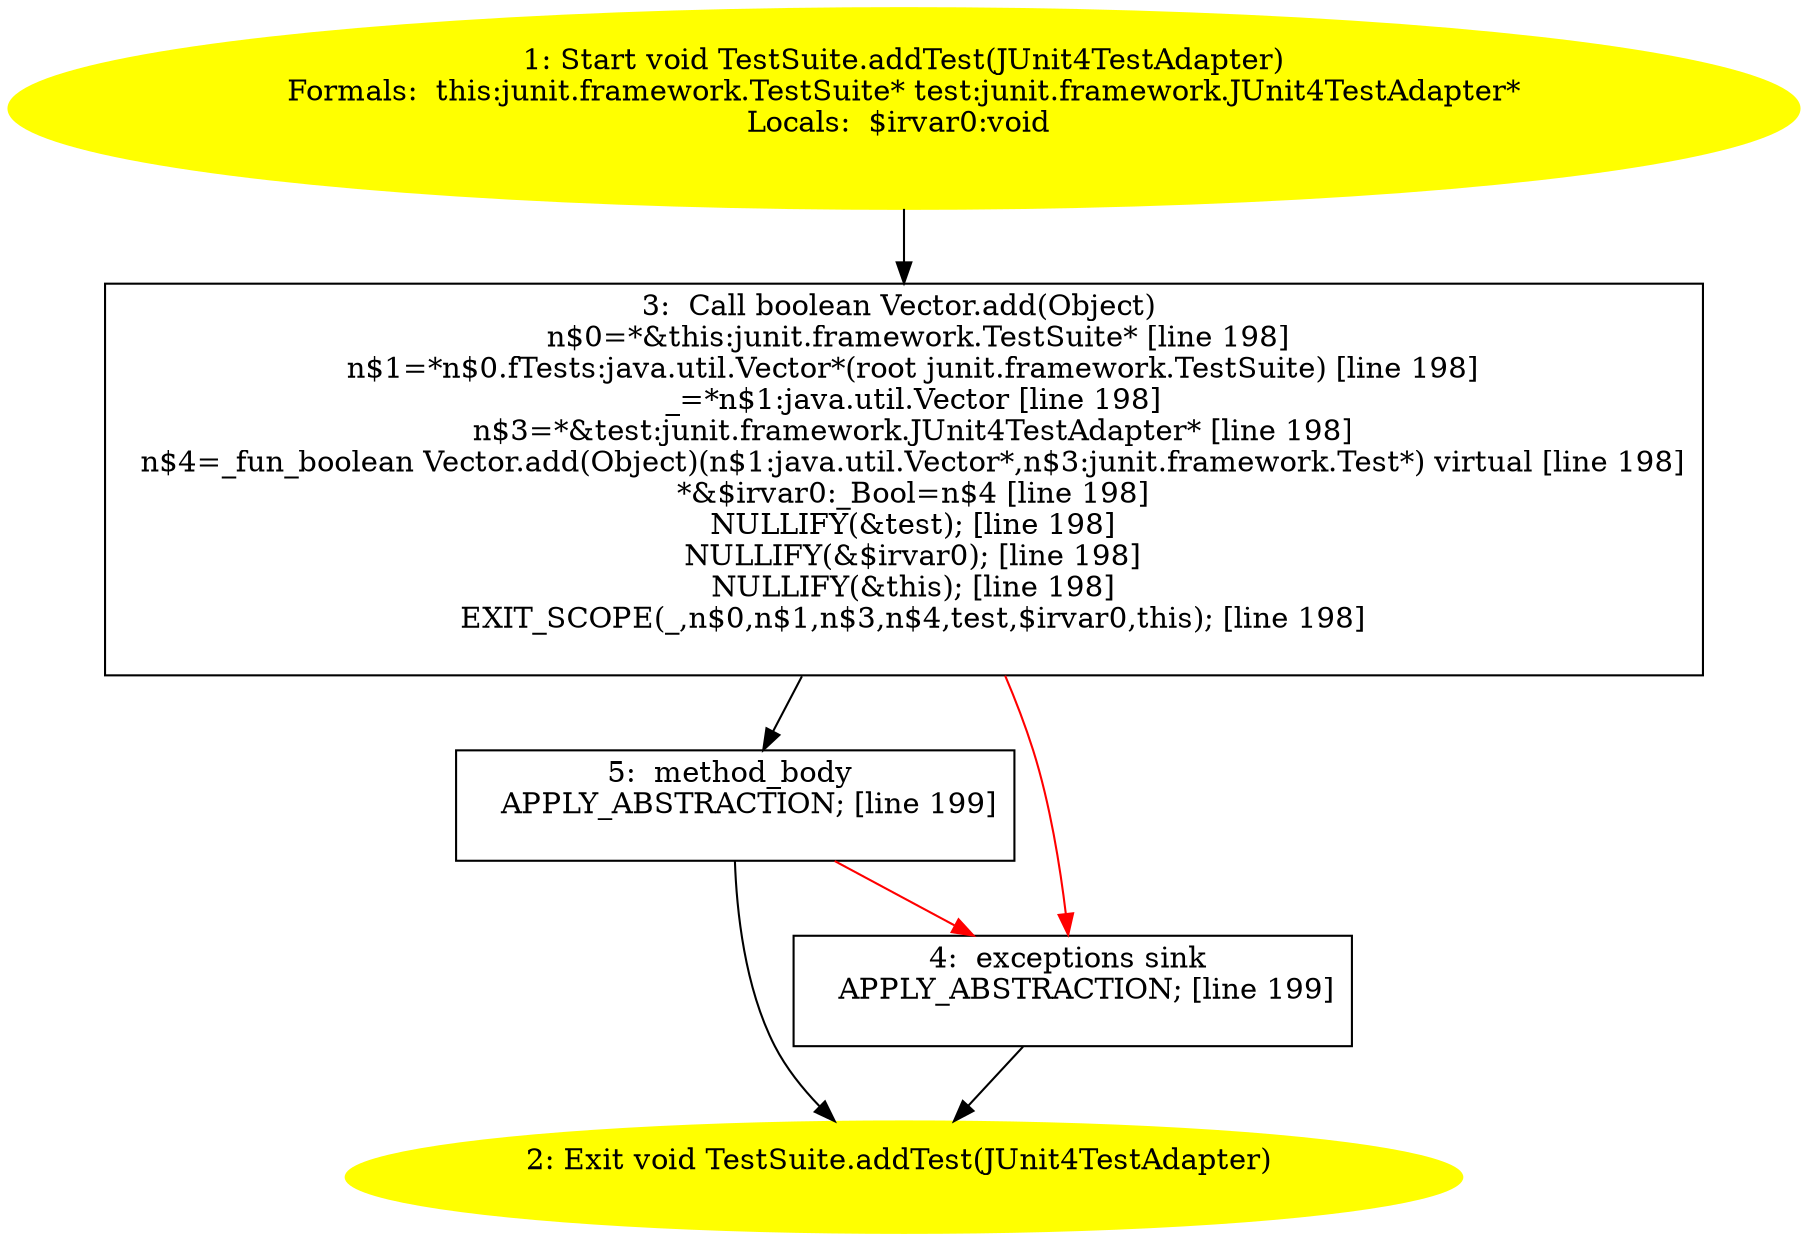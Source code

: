 /* @generated */
digraph cfg {
"junit.framework.TestSuite.addTest(junit.framework.JUnit4TestAdapter):void.5e25425853549f1e2d8365ca73200a60_1" [label="1: Start void TestSuite.addTest(JUnit4TestAdapter)\nFormals:  this:junit.framework.TestSuite* test:junit.framework.JUnit4TestAdapter*\nLocals:  $irvar0:void \n  " color=yellow style=filled]
	

	 "junit.framework.TestSuite.addTest(junit.framework.JUnit4TestAdapter):void.5e25425853549f1e2d8365ca73200a60_1" -> "junit.framework.TestSuite.addTest(junit.framework.JUnit4TestAdapter):void.5e25425853549f1e2d8365ca73200a60_3" ;
"junit.framework.TestSuite.addTest(junit.framework.JUnit4TestAdapter):void.5e25425853549f1e2d8365ca73200a60_2" [label="2: Exit void TestSuite.addTest(JUnit4TestAdapter) \n  " color=yellow style=filled]
	

"junit.framework.TestSuite.addTest(junit.framework.JUnit4TestAdapter):void.5e25425853549f1e2d8365ca73200a60_3" [label="3:  Call boolean Vector.add(Object) \n   n$0=*&this:junit.framework.TestSuite* [line 198]\n  n$1=*n$0.fTests:java.util.Vector*(root junit.framework.TestSuite) [line 198]\n  _=*n$1:java.util.Vector [line 198]\n  n$3=*&test:junit.framework.JUnit4TestAdapter* [line 198]\n  n$4=_fun_boolean Vector.add(Object)(n$1:java.util.Vector*,n$3:junit.framework.Test*) virtual [line 198]\n  *&$irvar0:_Bool=n$4 [line 198]\n  NULLIFY(&test); [line 198]\n  NULLIFY(&$irvar0); [line 198]\n  NULLIFY(&this); [line 198]\n  EXIT_SCOPE(_,n$0,n$1,n$3,n$4,test,$irvar0,this); [line 198]\n " shape="box"]
	

	 "junit.framework.TestSuite.addTest(junit.framework.JUnit4TestAdapter):void.5e25425853549f1e2d8365ca73200a60_3" -> "junit.framework.TestSuite.addTest(junit.framework.JUnit4TestAdapter):void.5e25425853549f1e2d8365ca73200a60_5" ;
	 "junit.framework.TestSuite.addTest(junit.framework.JUnit4TestAdapter):void.5e25425853549f1e2d8365ca73200a60_3" -> "junit.framework.TestSuite.addTest(junit.framework.JUnit4TestAdapter):void.5e25425853549f1e2d8365ca73200a60_4" [color="red" ];
"junit.framework.TestSuite.addTest(junit.framework.JUnit4TestAdapter):void.5e25425853549f1e2d8365ca73200a60_4" [label="4:  exceptions sink \n   APPLY_ABSTRACTION; [line 199]\n " shape="box"]
	

	 "junit.framework.TestSuite.addTest(junit.framework.JUnit4TestAdapter):void.5e25425853549f1e2d8365ca73200a60_4" -> "junit.framework.TestSuite.addTest(junit.framework.JUnit4TestAdapter):void.5e25425853549f1e2d8365ca73200a60_2" ;
"junit.framework.TestSuite.addTest(junit.framework.JUnit4TestAdapter):void.5e25425853549f1e2d8365ca73200a60_5" [label="5:  method_body \n   APPLY_ABSTRACTION; [line 199]\n " shape="box"]
	

	 "junit.framework.TestSuite.addTest(junit.framework.JUnit4TestAdapter):void.5e25425853549f1e2d8365ca73200a60_5" -> "junit.framework.TestSuite.addTest(junit.framework.JUnit4TestAdapter):void.5e25425853549f1e2d8365ca73200a60_2" ;
	 "junit.framework.TestSuite.addTest(junit.framework.JUnit4TestAdapter):void.5e25425853549f1e2d8365ca73200a60_5" -> "junit.framework.TestSuite.addTest(junit.framework.JUnit4TestAdapter):void.5e25425853549f1e2d8365ca73200a60_4" [color="red" ];
}
